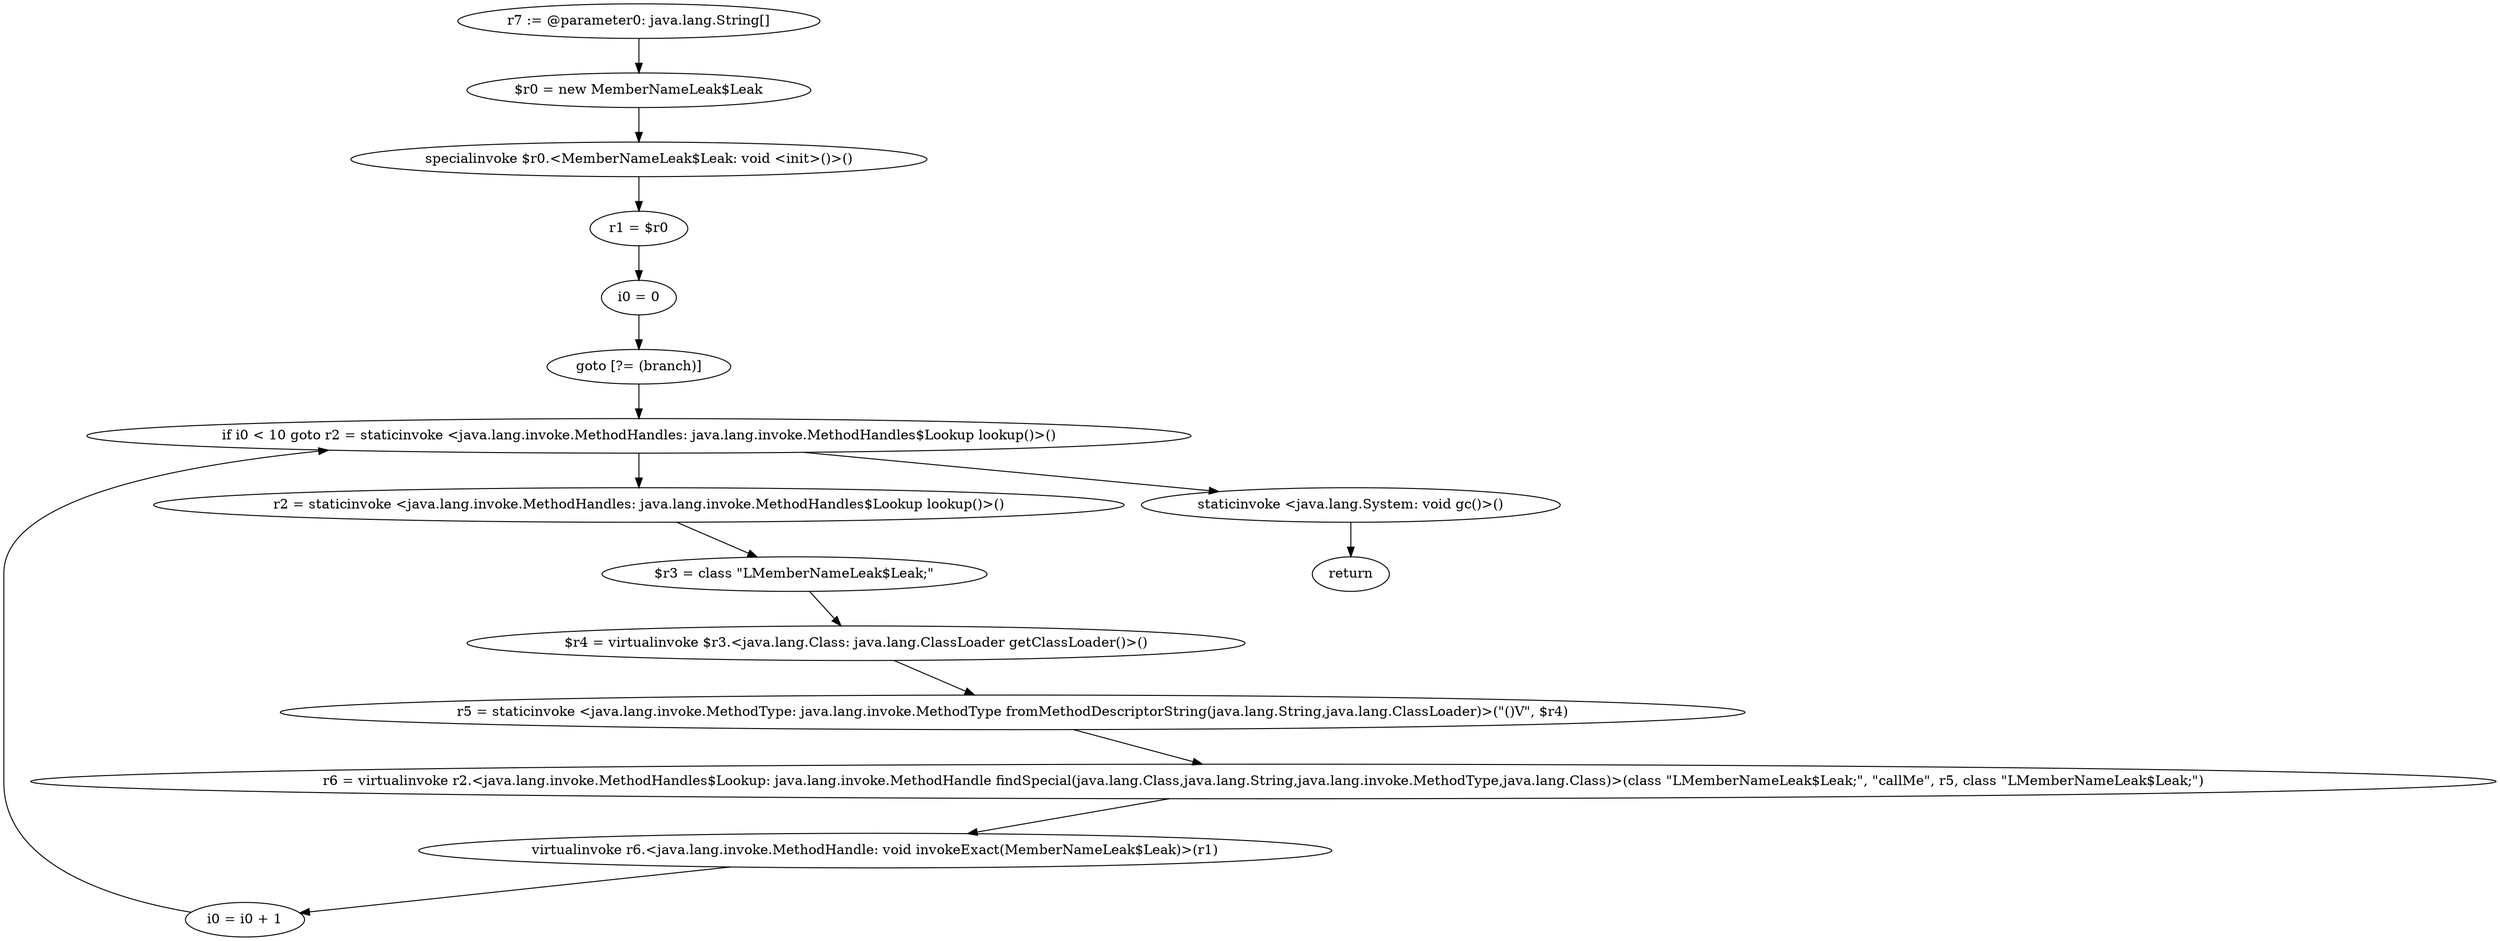 digraph "unitGraph" {
    "r7 := @parameter0: java.lang.String[]"
    "$r0 = new MemberNameLeak$Leak"
    "specialinvoke $r0.<MemberNameLeak$Leak: void <init>()>()"
    "r1 = $r0"
    "i0 = 0"
    "goto [?= (branch)]"
    "r2 = staticinvoke <java.lang.invoke.MethodHandles: java.lang.invoke.MethodHandles$Lookup lookup()>()"
    "$r3 = class \"LMemberNameLeak$Leak;\""
    "$r4 = virtualinvoke $r3.<java.lang.Class: java.lang.ClassLoader getClassLoader()>()"
    "r5 = staticinvoke <java.lang.invoke.MethodType: java.lang.invoke.MethodType fromMethodDescriptorString(java.lang.String,java.lang.ClassLoader)>(\"()V\", $r4)"
    "r6 = virtualinvoke r2.<java.lang.invoke.MethodHandles$Lookup: java.lang.invoke.MethodHandle findSpecial(java.lang.Class,java.lang.String,java.lang.invoke.MethodType,java.lang.Class)>(class \"LMemberNameLeak$Leak;\", \"callMe\", r5, class \"LMemberNameLeak$Leak;\")"
    "virtualinvoke r6.<java.lang.invoke.MethodHandle: void invokeExact(MemberNameLeak$Leak)>(r1)"
    "i0 = i0 + 1"
    "if i0 < 10 goto r2 = staticinvoke <java.lang.invoke.MethodHandles: java.lang.invoke.MethodHandles$Lookup lookup()>()"
    "staticinvoke <java.lang.System: void gc()>()"
    "return"
    "r7 := @parameter0: java.lang.String[]"->"$r0 = new MemberNameLeak$Leak";
    "$r0 = new MemberNameLeak$Leak"->"specialinvoke $r0.<MemberNameLeak$Leak: void <init>()>()";
    "specialinvoke $r0.<MemberNameLeak$Leak: void <init>()>()"->"r1 = $r0";
    "r1 = $r0"->"i0 = 0";
    "i0 = 0"->"goto [?= (branch)]";
    "goto [?= (branch)]"->"if i0 < 10 goto r2 = staticinvoke <java.lang.invoke.MethodHandles: java.lang.invoke.MethodHandles$Lookup lookup()>()";
    "r2 = staticinvoke <java.lang.invoke.MethodHandles: java.lang.invoke.MethodHandles$Lookup lookup()>()"->"$r3 = class \"LMemberNameLeak$Leak;\"";
    "$r3 = class \"LMemberNameLeak$Leak;\""->"$r4 = virtualinvoke $r3.<java.lang.Class: java.lang.ClassLoader getClassLoader()>()";
    "$r4 = virtualinvoke $r3.<java.lang.Class: java.lang.ClassLoader getClassLoader()>()"->"r5 = staticinvoke <java.lang.invoke.MethodType: java.lang.invoke.MethodType fromMethodDescriptorString(java.lang.String,java.lang.ClassLoader)>(\"()V\", $r4)";
    "r5 = staticinvoke <java.lang.invoke.MethodType: java.lang.invoke.MethodType fromMethodDescriptorString(java.lang.String,java.lang.ClassLoader)>(\"()V\", $r4)"->"r6 = virtualinvoke r2.<java.lang.invoke.MethodHandles$Lookup: java.lang.invoke.MethodHandle findSpecial(java.lang.Class,java.lang.String,java.lang.invoke.MethodType,java.lang.Class)>(class \"LMemberNameLeak$Leak;\", \"callMe\", r5, class \"LMemberNameLeak$Leak;\")";
    "r6 = virtualinvoke r2.<java.lang.invoke.MethodHandles$Lookup: java.lang.invoke.MethodHandle findSpecial(java.lang.Class,java.lang.String,java.lang.invoke.MethodType,java.lang.Class)>(class \"LMemberNameLeak$Leak;\", \"callMe\", r5, class \"LMemberNameLeak$Leak;\")"->"virtualinvoke r6.<java.lang.invoke.MethodHandle: void invokeExact(MemberNameLeak$Leak)>(r1)";
    "virtualinvoke r6.<java.lang.invoke.MethodHandle: void invokeExact(MemberNameLeak$Leak)>(r1)"->"i0 = i0 + 1";
    "i0 = i0 + 1"->"if i0 < 10 goto r2 = staticinvoke <java.lang.invoke.MethodHandles: java.lang.invoke.MethodHandles$Lookup lookup()>()";
    "if i0 < 10 goto r2 = staticinvoke <java.lang.invoke.MethodHandles: java.lang.invoke.MethodHandles$Lookup lookup()>()"->"staticinvoke <java.lang.System: void gc()>()";
    "if i0 < 10 goto r2 = staticinvoke <java.lang.invoke.MethodHandles: java.lang.invoke.MethodHandles$Lookup lookup()>()"->"r2 = staticinvoke <java.lang.invoke.MethodHandles: java.lang.invoke.MethodHandles$Lookup lookup()>()";
    "staticinvoke <java.lang.System: void gc()>()"->"return";
}

